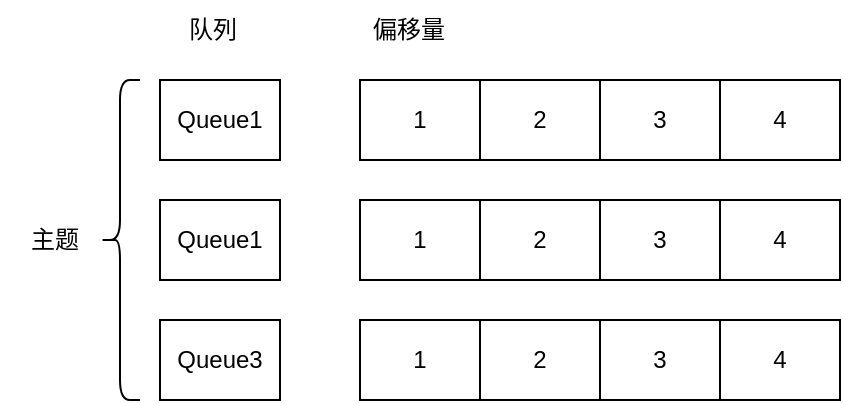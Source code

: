 <mxfile version="15.5.0" type="github">
  <diagram id="AT8X75EQDKF4iygfurvL" name="Page-1">
    <mxGraphModel dx="1220" dy="686" grid="1" gridSize="10" guides="1" tooltips="1" connect="1" arrows="1" fold="1" page="1" pageScale="1" pageWidth="827" pageHeight="1169" math="0" shadow="0">
      <root>
        <mxCell id="0" />
        <mxCell id="1" parent="0" />
        <mxCell id="7maCQXq_tneaWqIptVBl-1" value="" style="rounded=0;whiteSpace=wrap;html=1;" vertex="1" parent="1">
          <mxGeometry x="300" y="120" width="230" height="40" as="geometry" />
        </mxCell>
        <mxCell id="7maCQXq_tneaWqIptVBl-2" value="1" style="rounded=0;whiteSpace=wrap;html=1;" vertex="1" parent="1">
          <mxGeometry x="300" y="120" width="60" height="40" as="geometry" />
        </mxCell>
        <mxCell id="7maCQXq_tneaWqIptVBl-3" value="2" style="rounded=0;whiteSpace=wrap;html=1;" vertex="1" parent="1">
          <mxGeometry x="360" y="120" width="60" height="40" as="geometry" />
        </mxCell>
        <mxCell id="7maCQXq_tneaWqIptVBl-4" value="Queue1" style="rounded=0;whiteSpace=wrap;html=1;" vertex="1" parent="1">
          <mxGeometry x="200" y="120" width="60" height="40" as="geometry" />
        </mxCell>
        <mxCell id="7maCQXq_tneaWqIptVBl-5" value="3" style="rounded=0;whiteSpace=wrap;html=1;" vertex="1" parent="1">
          <mxGeometry x="420" y="120" width="60" height="40" as="geometry" />
        </mxCell>
        <mxCell id="7maCQXq_tneaWqIptVBl-6" value="4" style="rounded=0;whiteSpace=wrap;html=1;" vertex="1" parent="1">
          <mxGeometry x="480" y="120" width="60" height="40" as="geometry" />
        </mxCell>
        <mxCell id="7maCQXq_tneaWqIptVBl-7" value="" style="rounded=0;whiteSpace=wrap;html=1;" vertex="1" parent="1">
          <mxGeometry x="300" y="180" width="230" height="40" as="geometry" />
        </mxCell>
        <mxCell id="7maCQXq_tneaWqIptVBl-8" value="1" style="rounded=0;whiteSpace=wrap;html=1;" vertex="1" parent="1">
          <mxGeometry x="300" y="180" width="60" height="40" as="geometry" />
        </mxCell>
        <mxCell id="7maCQXq_tneaWqIptVBl-9" value="2" style="rounded=0;whiteSpace=wrap;html=1;" vertex="1" parent="1">
          <mxGeometry x="360" y="180" width="60" height="40" as="geometry" />
        </mxCell>
        <mxCell id="7maCQXq_tneaWqIptVBl-10" value="Queue1" style="rounded=0;whiteSpace=wrap;html=1;" vertex="1" parent="1">
          <mxGeometry x="200" y="180" width="60" height="40" as="geometry" />
        </mxCell>
        <mxCell id="7maCQXq_tneaWqIptVBl-11" value="3" style="rounded=0;whiteSpace=wrap;html=1;" vertex="1" parent="1">
          <mxGeometry x="420" y="180" width="60" height="40" as="geometry" />
        </mxCell>
        <mxCell id="7maCQXq_tneaWqIptVBl-12" value="4" style="rounded=0;whiteSpace=wrap;html=1;" vertex="1" parent="1">
          <mxGeometry x="480" y="180" width="60" height="40" as="geometry" />
        </mxCell>
        <mxCell id="7maCQXq_tneaWqIptVBl-13" value="" style="rounded=0;whiteSpace=wrap;html=1;" vertex="1" parent="1">
          <mxGeometry x="300" y="240" width="230" height="40" as="geometry" />
        </mxCell>
        <mxCell id="7maCQXq_tneaWqIptVBl-14" value="1" style="rounded=0;whiteSpace=wrap;html=1;" vertex="1" parent="1">
          <mxGeometry x="300" y="240" width="60" height="40" as="geometry" />
        </mxCell>
        <mxCell id="7maCQXq_tneaWqIptVBl-15" value="2" style="rounded=0;whiteSpace=wrap;html=1;" vertex="1" parent="1">
          <mxGeometry x="360" y="240" width="60" height="40" as="geometry" />
        </mxCell>
        <mxCell id="7maCQXq_tneaWqIptVBl-16" value="Queue3" style="rounded=0;whiteSpace=wrap;html=1;" vertex="1" parent="1">
          <mxGeometry x="200" y="240" width="60" height="40" as="geometry" />
        </mxCell>
        <mxCell id="7maCQXq_tneaWqIptVBl-17" value="3" style="rounded=0;whiteSpace=wrap;html=1;" vertex="1" parent="1">
          <mxGeometry x="420" y="240" width="60" height="40" as="geometry" />
        </mxCell>
        <mxCell id="7maCQXq_tneaWqIptVBl-18" value="4" style="rounded=0;whiteSpace=wrap;html=1;" vertex="1" parent="1">
          <mxGeometry x="480" y="240" width="60" height="40" as="geometry" />
        </mxCell>
        <mxCell id="7maCQXq_tneaWqIptVBl-20" value="偏移量" style="text;html=1;strokeColor=none;fillColor=none;align=center;verticalAlign=middle;whiteSpace=wrap;rounded=0;" vertex="1" parent="1">
          <mxGeometry x="297.5" y="80" width="52.5" height="30" as="geometry" />
        </mxCell>
        <mxCell id="7maCQXq_tneaWqIptVBl-21" value="" style="shape=curlyBracket;whiteSpace=wrap;html=1;rounded=1;size=0.5;" vertex="1" parent="1">
          <mxGeometry x="170" y="120" width="20" height="160" as="geometry" />
        </mxCell>
        <mxCell id="7maCQXq_tneaWqIptVBl-22" value="主题" style="text;html=1;strokeColor=none;fillColor=none;align=center;verticalAlign=middle;whiteSpace=wrap;rounded=0;" vertex="1" parent="1">
          <mxGeometry x="120" y="187.5" width="55" height="25" as="geometry" />
        </mxCell>
        <mxCell id="7maCQXq_tneaWqIptVBl-23" value="队列" style="text;html=1;strokeColor=none;fillColor=none;align=center;verticalAlign=middle;whiteSpace=wrap;rounded=0;" vertex="1" parent="1">
          <mxGeometry x="200" y="80" width="52.5" height="30" as="geometry" />
        </mxCell>
      </root>
    </mxGraphModel>
  </diagram>
</mxfile>
